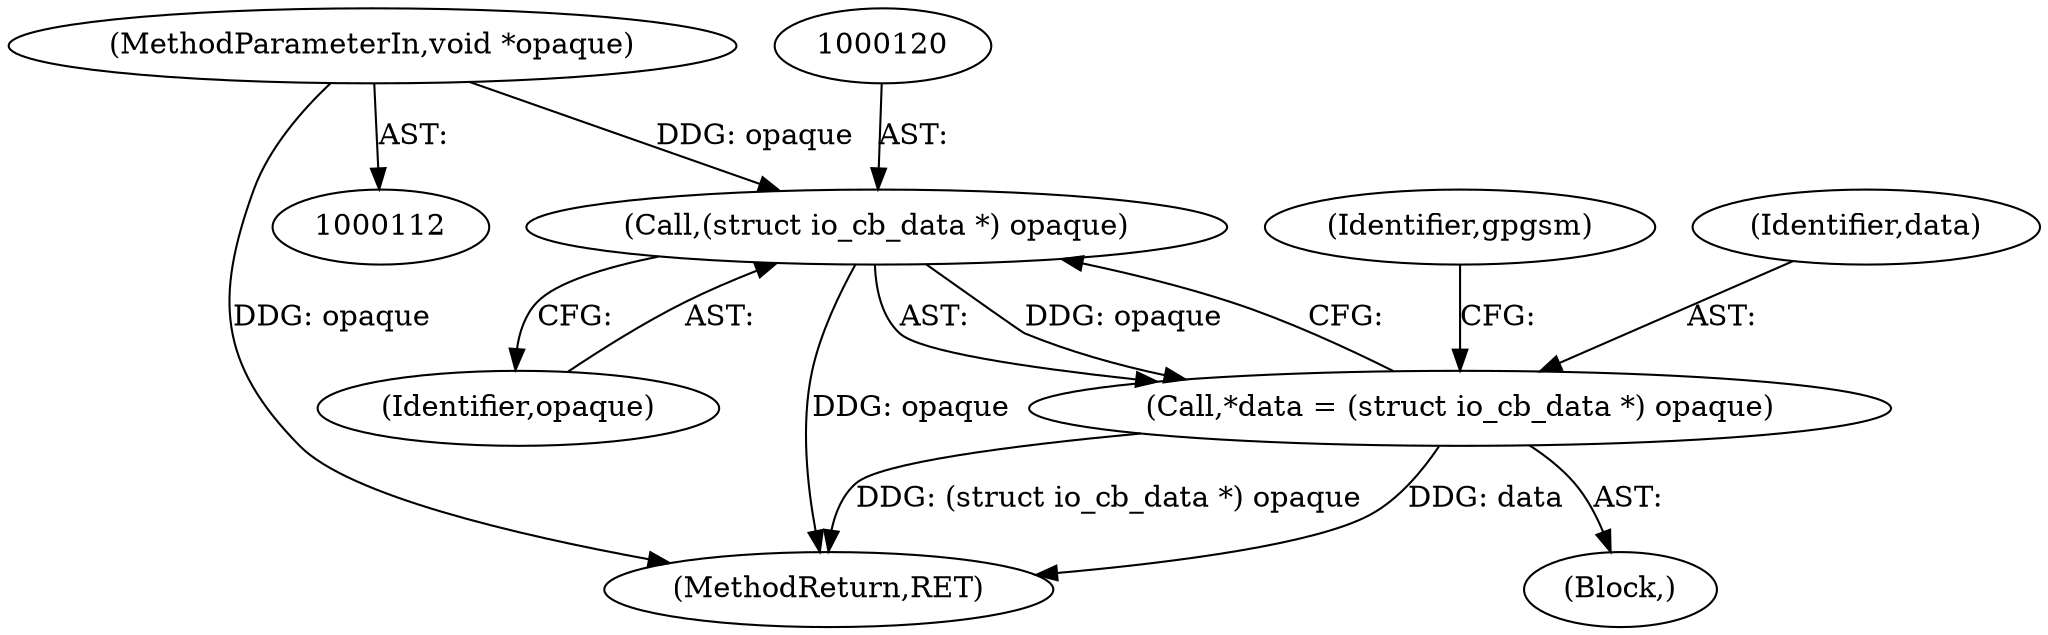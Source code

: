 digraph "0_gnupg_2cbd76f7911fc215845e89b50d6af5ff4a83dd77@pointer" {
"1000113" [label="(MethodParameterIn,void *opaque)"];
"1000119" [label="(Call,(struct io_cb_data *) opaque)"];
"1000117" [label="(Call,*data = (struct io_cb_data *) opaque)"];
"1000124" [label="(Identifier,gpgsm)"];
"1000117" [label="(Call,*data = (struct io_cb_data *) opaque)"];
"1000118" [label="(Identifier,data)"];
"1000119" [label="(Call,(struct io_cb_data *) opaque)"];
"1000113" [label="(MethodParameterIn,void *opaque)"];
"1000121" [label="(Identifier,opaque)"];
"1000115" [label="(Block,)"];
"1000874" [label="(MethodReturn,RET)"];
"1000113" -> "1000112"  [label="AST: "];
"1000113" -> "1000874"  [label="DDG: opaque"];
"1000113" -> "1000119"  [label="DDG: opaque"];
"1000119" -> "1000117"  [label="AST: "];
"1000119" -> "1000121"  [label="CFG: "];
"1000120" -> "1000119"  [label="AST: "];
"1000121" -> "1000119"  [label="AST: "];
"1000117" -> "1000119"  [label="CFG: "];
"1000119" -> "1000874"  [label="DDG: opaque"];
"1000119" -> "1000117"  [label="DDG: opaque"];
"1000117" -> "1000115"  [label="AST: "];
"1000118" -> "1000117"  [label="AST: "];
"1000124" -> "1000117"  [label="CFG: "];
"1000117" -> "1000874"  [label="DDG: data"];
"1000117" -> "1000874"  [label="DDG: (struct io_cb_data *) opaque"];
}
